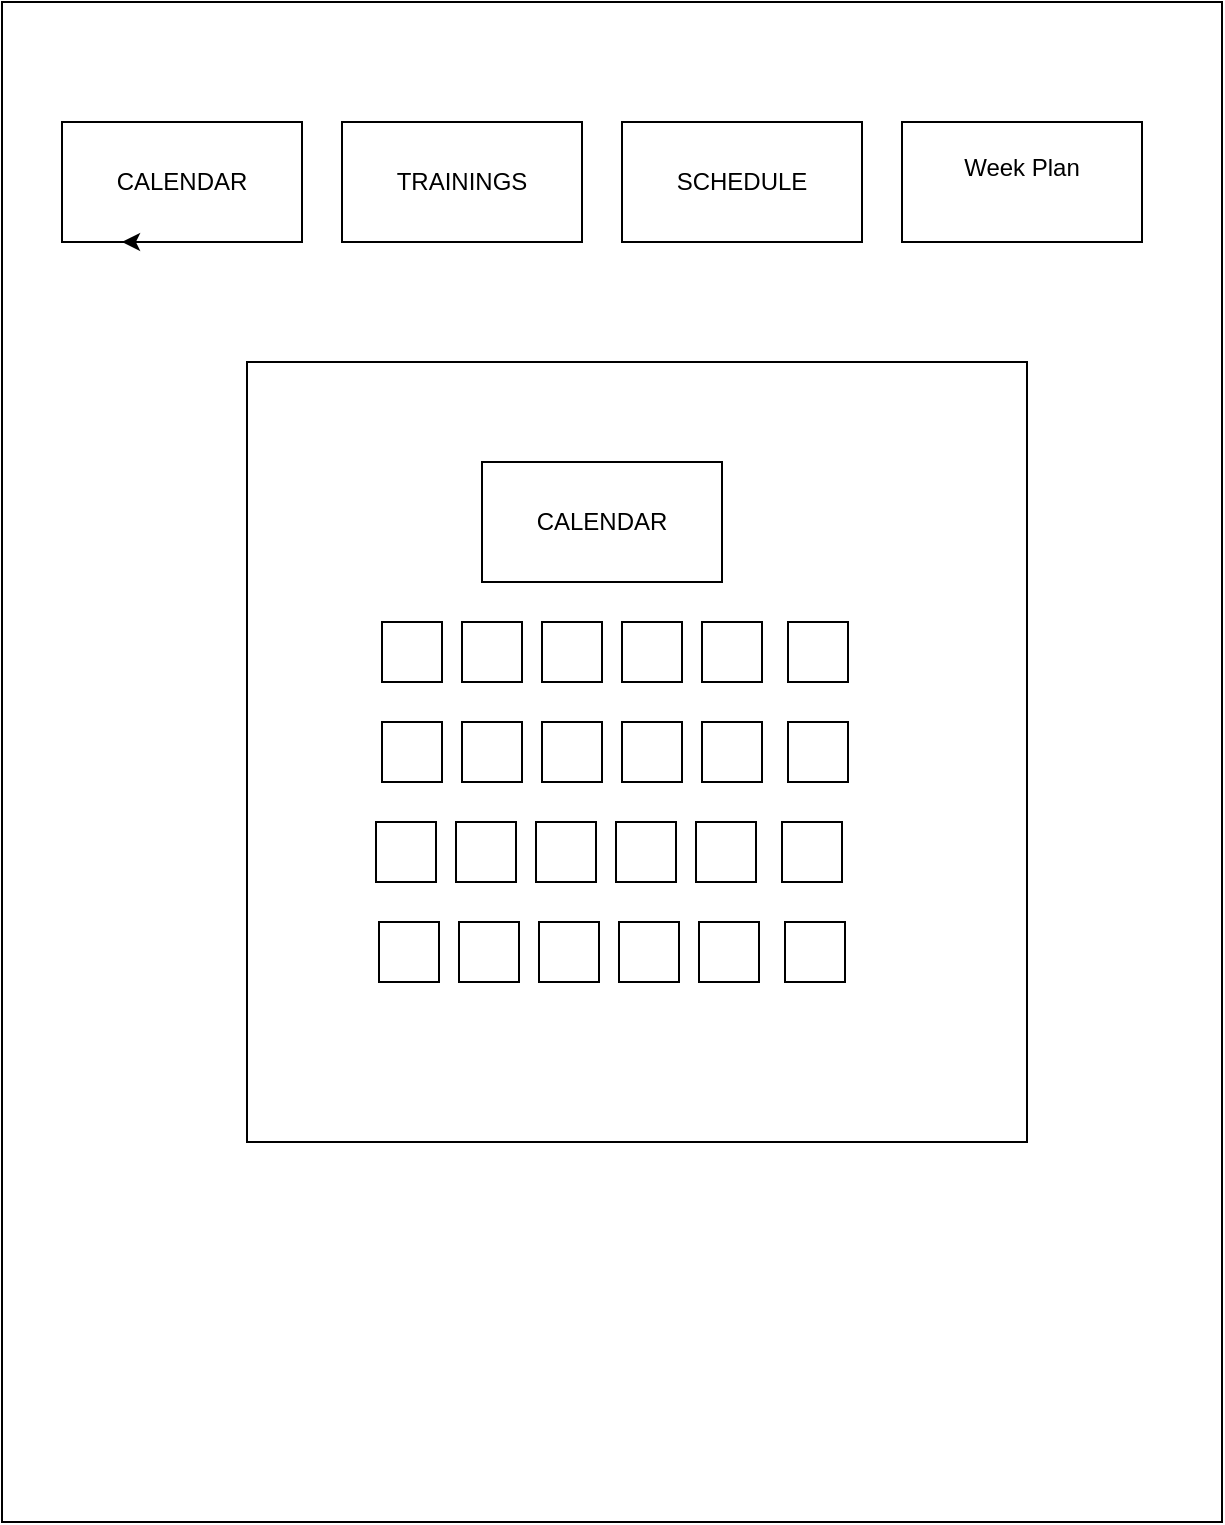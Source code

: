 <mxfile>
    <diagram id="aFRJYtSMekqoJE-vZWcx" name="Page-1">
        <mxGraphModel dx="1121" dy="528" grid="1" gridSize="10" guides="1" tooltips="1" connect="1" arrows="1" fold="1" page="1" pageScale="1" pageWidth="850" pageHeight="1100" math="0" shadow="0">
            <root>
                <mxCell id="0"/>
                <mxCell id="1" parent="0"/>
                <mxCell id="2" value="" style="rounded=0;whiteSpace=wrap;html=1;" parent="1" vertex="1">
                    <mxGeometry x="100" y="30" width="610" height="760" as="geometry"/>
                </mxCell>
                <mxCell id="3" value="" style="whiteSpace=wrap;html=1;aspect=fixed;" parent="1" vertex="1">
                    <mxGeometry x="222.5" y="210" width="390" height="390" as="geometry"/>
                </mxCell>
                <mxCell id="5" value="" style="rounded=0;whiteSpace=wrap;html=1;" parent="1" vertex="1">
                    <mxGeometry x="290" y="340" width="30" height="30" as="geometry"/>
                </mxCell>
                <mxCell id="6" value="" style="rounded=0;whiteSpace=wrap;html=1;" parent="1" vertex="1">
                    <mxGeometry x="330" y="340" width="30" height="30" as="geometry"/>
                </mxCell>
                <mxCell id="7" value="" style="rounded=0;whiteSpace=wrap;html=1;" parent="1" vertex="1">
                    <mxGeometry x="290" y="390" width="30" height="30" as="geometry"/>
                </mxCell>
                <mxCell id="8" value="" style="rounded=0;whiteSpace=wrap;html=1;" parent="1" vertex="1">
                    <mxGeometry x="450" y="340" width="30" height="30" as="geometry"/>
                </mxCell>
                <mxCell id="9" value="" style="rounded=0;whiteSpace=wrap;html=1;" parent="1" vertex="1">
                    <mxGeometry x="410" y="340" width="30" height="30" as="geometry"/>
                </mxCell>
                <mxCell id="10" value="" style="rounded=0;whiteSpace=wrap;html=1;" parent="1" vertex="1">
                    <mxGeometry x="370" y="390" width="30" height="30" as="geometry"/>
                </mxCell>
                <mxCell id="11" value="" style="rounded=0;whiteSpace=wrap;html=1;" parent="1" vertex="1">
                    <mxGeometry x="370" y="340" width="30" height="30" as="geometry"/>
                </mxCell>
                <mxCell id="12" value="" style="rounded=0;whiteSpace=wrap;html=1;" parent="1" vertex="1">
                    <mxGeometry x="330" y="390" width="30" height="30" as="geometry"/>
                </mxCell>
                <mxCell id="14" value="" style="rounded=0;whiteSpace=wrap;html=1;" parent="1" vertex="1">
                    <mxGeometry x="287" y="440" width="30" height="30" as="geometry"/>
                </mxCell>
                <mxCell id="15" value="" style="rounded=0;whiteSpace=wrap;html=1;" parent="1" vertex="1">
                    <mxGeometry x="327" y="440" width="30" height="30" as="geometry"/>
                </mxCell>
                <mxCell id="16" value="" style="rounded=0;whiteSpace=wrap;html=1;" parent="1" vertex="1">
                    <mxGeometry x="447" y="440" width="30" height="30" as="geometry"/>
                </mxCell>
                <mxCell id="17" value="" style="rounded=0;whiteSpace=wrap;html=1;" parent="1" vertex="1">
                    <mxGeometry x="407" y="440" width="30" height="30" as="geometry"/>
                </mxCell>
                <mxCell id="18" value="" style="rounded=0;whiteSpace=wrap;html=1;" parent="1" vertex="1">
                    <mxGeometry x="367" y="440" width="30" height="30" as="geometry"/>
                </mxCell>
                <mxCell id="20" value="" style="rounded=0;whiteSpace=wrap;html=1;" parent="1" vertex="1">
                    <mxGeometry x="410" y="390" width="30" height="30" as="geometry"/>
                </mxCell>
                <mxCell id="21" value="" style="rounded=0;whiteSpace=wrap;html=1;" parent="1" vertex="1">
                    <mxGeometry x="450" y="390" width="30" height="30" as="geometry"/>
                </mxCell>
                <mxCell id="22" value="" style="rounded=0;whiteSpace=wrap;html=1;" parent="1" vertex="1">
                    <mxGeometry x="493" y="340" width="30" height="30" as="geometry"/>
                </mxCell>
                <mxCell id="23" value="" style="rounded=0;whiteSpace=wrap;html=1;" parent="1" vertex="1">
                    <mxGeometry x="490" y="440" width="30" height="30" as="geometry"/>
                </mxCell>
                <mxCell id="24" value="" style="rounded=0;whiteSpace=wrap;html=1;" parent="1" vertex="1">
                    <mxGeometry x="493" y="390" width="30" height="30" as="geometry"/>
                </mxCell>
                <mxCell id="25" value="" style="rounded=0;whiteSpace=wrap;html=1;" parent="1" vertex="1">
                    <mxGeometry x="288.5" y="490" width="30" height="30" as="geometry"/>
                </mxCell>
                <mxCell id="26" value="" style="rounded=0;whiteSpace=wrap;html=1;" parent="1" vertex="1">
                    <mxGeometry x="328.5" y="490" width="30" height="30" as="geometry"/>
                </mxCell>
                <mxCell id="27" value="" style="rounded=0;whiteSpace=wrap;html=1;" parent="1" vertex="1">
                    <mxGeometry x="448.5" y="490" width="30" height="30" as="geometry"/>
                </mxCell>
                <mxCell id="28" value="" style="rounded=0;whiteSpace=wrap;html=1;" parent="1" vertex="1">
                    <mxGeometry x="408.5" y="490" width="30" height="30" as="geometry"/>
                </mxCell>
                <mxCell id="29" value="" style="rounded=0;whiteSpace=wrap;html=1;" parent="1" vertex="1">
                    <mxGeometry x="368.5" y="490" width="30" height="30" as="geometry"/>
                </mxCell>
                <mxCell id="30" value="" style="rounded=0;whiteSpace=wrap;html=1;" parent="1" vertex="1">
                    <mxGeometry x="491.5" y="490" width="30" height="30" as="geometry"/>
                </mxCell>
                <mxCell id="31" value="CALENDAR" style="rounded=0;whiteSpace=wrap;html=1;" parent="1" vertex="1">
                    <mxGeometry x="340" y="260" width="120" height="60" as="geometry"/>
                </mxCell>
                <mxCell id="32" value="TRAININGS" style="rounded=0;whiteSpace=wrap;html=1;" parent="1" vertex="1">
                    <mxGeometry x="270" y="90" width="120" height="60" as="geometry"/>
                </mxCell>
                <mxCell id="39" value="Week Plan&lt;div&gt;&lt;br&gt;&lt;/div&gt;" style="rounded=0;whiteSpace=wrap;html=1;" parent="1" vertex="1">
                    <mxGeometry x="550" y="90" width="120" height="60" as="geometry"/>
                </mxCell>
                <mxCell id="40" value="SCHEDULE" style="rounded=0;whiteSpace=wrap;html=1;" parent="1" vertex="1">
                    <mxGeometry x="410" y="90" width="120" height="60" as="geometry"/>
                </mxCell>
                <mxCell id="41" value="CALENDAR" style="rounded=0;whiteSpace=wrap;html=1;" parent="1" vertex="1">
                    <mxGeometry x="130" y="90" width="120" height="60" as="geometry"/>
                </mxCell>
                <mxCell id="42" style="edgeStyle=none;html=1;exitX=0.75;exitY=1;exitDx=0;exitDy=0;entryX=0.25;entryY=1;entryDx=0;entryDy=0;" parent="1" source="41" target="41" edge="1">
                    <mxGeometry relative="1" as="geometry"/>
                </mxCell>
            </root>
        </mxGraphModel>
    </diagram>
</mxfile>